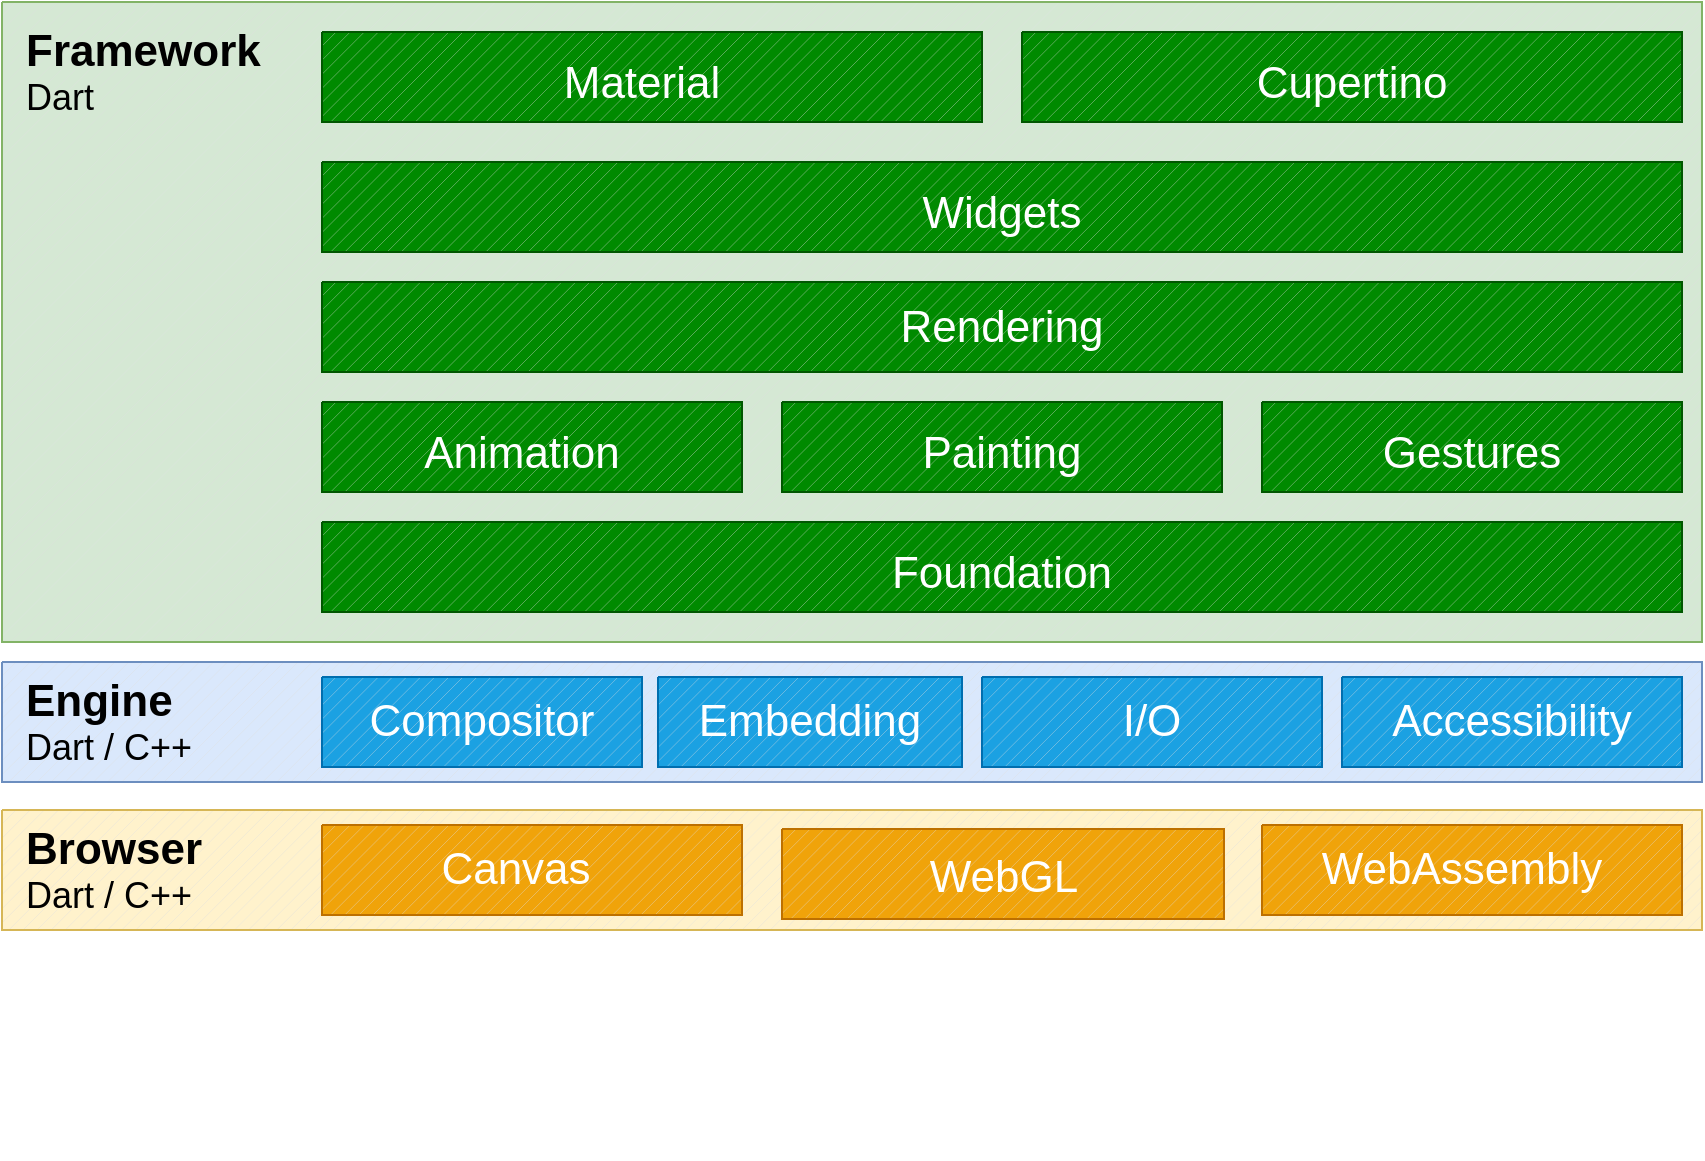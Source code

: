 <mxfile version="26.0.11">
  <diagram name="Page-1" id="iEswzy7BcGWgSbrlDjEJ">
    <mxGraphModel dx="1226" dy="753" grid="1" gridSize="10" guides="1" tooltips="1" connect="1" arrows="1" fold="1" page="1" pageScale="1" pageWidth="850" pageHeight="1100" math="0" shadow="0">
      <root>
        <mxCell id="0" />
        <mxCell id="1" parent="0" />
        <mxCell id="eU0kjX7wS5xwUF7xRdHj-2" value="" style="verticalLabelPosition=bottom;verticalAlign=top;html=1;shape=mxgraph.basic.patternFillRect;fillStyle=diag;step=5;fillStrokeWidth=0.2;fillStrokeColor=#dddddd;fillColor=#d5e8d4;strokeColor=#82b366;align=center;fontFamily=Helvetica;fontSize=12;fontColor=light-dark(#ffffff, #ededed);" parent="1" vertex="1">
          <mxGeometry x="20" y="70" width="850" height="320" as="geometry" />
        </mxCell>
        <mxCell id="eU0kjX7wS5xwUF7xRdHj-3" value="" style="verticalLabelPosition=bottom;verticalAlign=top;html=1;shape=mxgraph.basic.patternFillRect;fillStyle=diag;step=5;fillStrokeWidth=0.2;fillStrokeColor=#dddddd;fillColor=#fff2cc;strokeColor=#d6b656;labelBackgroundColor=default;textShadow=1;" parent="1" vertex="1">
          <mxGeometry x="20" y="474" width="850" height="60" as="geometry" />
        </mxCell>
        <mxCell id="eU0kjX7wS5xwUF7xRdHj-4" value="&lt;font style=&quot;font-size: 22px;&quot;&gt;&lt;b&gt;Framework&lt;/b&gt;&lt;/font&gt;&lt;div&gt;&lt;font style=&quot;font-size: 18px;&quot;&gt;Dart&lt;/font&gt;&lt;/div&gt;" style="text;html=1;align=left;verticalAlign=middle;whiteSpace=wrap;rounded=0;" parent="1" vertex="1">
          <mxGeometry x="30" y="80" width="120" height="50" as="geometry" />
        </mxCell>
        <mxCell id="eU0kjX7wS5xwUF7xRdHj-6" style="edgeStyle=orthogonalEdgeStyle;rounded=0;orthogonalLoop=1;jettySize=auto;html=1;exitX=0.5;exitY=1;exitDx=0;exitDy=0;" parent="1" edge="1">
          <mxGeometry relative="1" as="geometry">
            <mxPoint x="165" y="640" as="sourcePoint" />
            <mxPoint x="165" y="640" as="targetPoint" />
          </mxGeometry>
        </mxCell>
        <mxCell id="eU0kjX7wS5xwUF7xRdHj-7" value="&lt;font style=&quot;font-size: 22px;&quot;&gt;&lt;b&gt;Browser&lt;/b&gt;&lt;/font&gt;&lt;div&gt;&lt;font style=&quot;font-size: 18px;&quot;&gt;Dart / C++&lt;/font&gt;&lt;/div&gt;" style="text;html=1;align=left;verticalAlign=middle;whiteSpace=wrap;rounded=0;" parent="1" vertex="1">
          <mxGeometry x="30" y="489" width="150" height="30" as="geometry" />
        </mxCell>
        <mxCell id="eU0kjX7wS5xwUF7xRdHj-10" value="" style="verticalLabelPosition=bottom;verticalAlign=top;html=1;shape=mxgraph.basic.patternFillRect;fillStyle=diag;step=5;fillStrokeWidth=0.2;fillStrokeColor=#dddddd;fillColor=#008a00;fontColor=#ffffff;strokeColor=#005700;" parent="1" vertex="1">
          <mxGeometry x="180" y="85" width="330" height="45" as="geometry" />
        </mxCell>
        <mxCell id="eU0kjX7wS5xwUF7xRdHj-11" value="" style="verticalLabelPosition=bottom;verticalAlign=top;html=1;shape=mxgraph.basic.patternFillRect;fillStyle=diag;step=5;fillStrokeWidth=0.2;fillStrokeColor=#dddddd;fillColor=#008a00;fontColor=#ffffff;strokeColor=#005700;" parent="1" vertex="1">
          <mxGeometry x="530" y="85" width="330" height="45" as="geometry" />
        </mxCell>
        <mxCell id="eU0kjX7wS5xwUF7xRdHj-12" value="&lt;font style=&quot;font-size: 22px;&quot;&gt;Material&lt;/font&gt;" style="text;html=1;align=center;verticalAlign=middle;whiteSpace=wrap;rounded=0;fontSize=28;fontColor=light-dark(#ffffff, #ededed);" parent="1" vertex="1">
          <mxGeometry x="300" y="92.5" width="80" height="30" as="geometry" />
        </mxCell>
        <mxCell id="eU0kjX7wS5xwUF7xRdHj-13" value="&lt;font style=&quot;font-size: 22px;&quot;&gt;Cupertino&lt;/font&gt;" style="text;html=1;align=center;verticalAlign=middle;whiteSpace=wrap;rounded=0;fontSize=28;fontColor=light-dark(#ffffff, #ededed);" parent="1" vertex="1">
          <mxGeometry x="655" y="92.5" width="80" height="30" as="geometry" />
        </mxCell>
        <mxCell id="eU0kjX7wS5xwUF7xRdHj-14" value="" style="verticalLabelPosition=bottom;verticalAlign=top;html=1;shape=mxgraph.basic.patternFillRect;fillStyle=diag;step=5;fillStrokeWidth=0.2;fillStrokeColor=#dddddd;fillColor=#008a00;fontColor=#ffffff;strokeColor=#005700;" parent="1" vertex="1">
          <mxGeometry x="180" y="150" width="680" height="45" as="geometry" />
        </mxCell>
        <mxCell id="eU0kjX7wS5xwUF7xRdHj-15" value="" style="verticalLabelPosition=bottom;verticalAlign=top;html=1;shape=mxgraph.basic.patternFillRect;fillStyle=diag;step=5;fillStrokeWidth=0.2;fillStrokeColor=#dddddd;fillColor=#008a00;fontColor=#ffffff;strokeColor=#005700;" parent="1" vertex="1">
          <mxGeometry x="180" y="210" width="680" height="45" as="geometry" />
        </mxCell>
        <mxCell id="eU0kjX7wS5xwUF7xRdHj-16" value="" style="verticalLabelPosition=bottom;verticalAlign=top;html=1;shape=mxgraph.basic.patternFillRect;fillStyle=diag;step=5;fillStrokeWidth=0.2;fillStrokeColor=#dddddd;fillColor=#008a00;fontColor=#ffffff;strokeColor=#005700;" parent="1" vertex="1">
          <mxGeometry x="180" y="330" width="680" height="45" as="geometry" />
        </mxCell>
        <mxCell id="eU0kjX7wS5xwUF7xRdHj-17" value="" style="verticalLabelPosition=bottom;verticalAlign=top;html=1;shape=mxgraph.basic.patternFillRect;fillStyle=diag;step=5;fillStrokeWidth=0.2;fillStrokeColor=#dddddd;fillColor=#008a00;fontColor=#ffffff;strokeColor=#005700;" parent="1" vertex="1">
          <mxGeometry x="180" y="270" width="210" height="45" as="geometry" />
        </mxCell>
        <mxCell id="eU0kjX7wS5xwUF7xRdHj-19" value="&lt;font style=&quot;font-size: 22px;&quot;&gt;Widgets&lt;/font&gt;&lt;span style=&quot;color: rgba(0, 0, 0, 0); font-family: monospace; font-size: 0px; text-align: start; text-wrap-mode: nowrap;&quot;&gt;%3CmxGraphModel%3E%3Croot%3E%3CmxCell%20id%3D%220%22%2F%3E%3CmxCell%20id%3D%221%22%20parent%3D%220%22%2F%3E%3CmxCell%20id%3D%222%22%20value%3D%22%26lt%3Bfont%20style%3D%26quot%3Bfont-size%3A%2022px%3B%26quot%3B%26gt%3BMaterial%26lt%3B%2Ffont%26gt%3B%22%20style%3D%22text%3Bhtml%3D1%3Balign%3Dcenter%3BverticalAlign%3Dmiddle%3BwhiteSpace%3Dwrap%3Brounded%3D0%3BfontSize%3D28%3BfontColor%3Dlight-dark(%23ffffff%2C%20%23ededed)%3B%22%20vertex%3D%221%22%20parent%3D%221%22%3E%3CmxGeometry%20x%3D%22300%22%20y%3D%2292.5%22%20width%3D%2280%22%20height%3D%2230%22%20as%3D%22geometry%22%2F%3E%3C%2FmxCell%3E%3C%2Froot%3E%3C%2FmxGraphModel%3E&lt;/span&gt;" style="text;html=1;align=center;verticalAlign=middle;whiteSpace=wrap;rounded=0;fontSize=28;fontColor=light-dark(#ffffff, #ededed);" parent="1" vertex="1">
          <mxGeometry x="480" y="157.5" width="80" height="30" as="geometry" />
        </mxCell>
        <mxCell id="eU0kjX7wS5xwUF7xRdHj-20" value="&lt;span style=&quot;font-size: 22px;&quot;&gt;Rendering&lt;/span&gt;" style="text;html=1;align=center;verticalAlign=middle;whiteSpace=wrap;rounded=0;fontSize=28;fontColor=light-dark(#ffffff, #ededed);" parent="1" vertex="1">
          <mxGeometry x="480" y="215" width="80" height="30" as="geometry" />
        </mxCell>
        <mxCell id="eU0kjX7wS5xwUF7xRdHj-21" value="&lt;span style=&quot;font-size: 22px;&quot;&gt;Foundation&lt;/span&gt;" style="text;html=1;align=center;verticalAlign=middle;whiteSpace=wrap;rounded=0;fontSize=28;fontColor=light-dark(#ffffff, #ededed);" parent="1" vertex="1">
          <mxGeometry x="480" y="337.5" width="80" height="30" as="geometry" />
        </mxCell>
        <mxCell id="eU0kjX7wS5xwUF7xRdHj-23" value="" style="verticalLabelPosition=bottom;verticalAlign=top;html=1;shape=mxgraph.basic.patternFillRect;fillStyle=diag;step=5;fillStrokeWidth=0.2;fillStrokeColor=#dddddd;fillColor=#008a00;fontColor=#ffffff;strokeColor=#005700;" parent="1" vertex="1">
          <mxGeometry x="410" y="270" width="220" height="45" as="geometry" />
        </mxCell>
        <mxCell id="eU0kjX7wS5xwUF7xRdHj-24" value="" style="verticalLabelPosition=bottom;verticalAlign=top;html=1;shape=mxgraph.basic.patternFillRect;fillStyle=diag;step=5;fillStrokeWidth=0.2;fillStrokeColor=#dddddd;fillColor=#008a00;fontColor=#ffffff;strokeColor=#005700;" parent="1" vertex="1">
          <mxGeometry x="650" y="270" width="210" height="45" as="geometry" />
        </mxCell>
        <mxCell id="eU0kjX7wS5xwUF7xRdHj-25" value="&lt;span style=&quot;font-size: 22px;&quot;&gt;Animation&lt;/span&gt;" style="text;html=1;align=center;verticalAlign=middle;whiteSpace=wrap;rounded=0;fontSize=28;fontColor=light-dark(#ffffff, #ededed);" parent="1" vertex="1">
          <mxGeometry x="240" y="275" width="80" height="35" as="geometry" />
        </mxCell>
        <mxCell id="eU0kjX7wS5xwUF7xRdHj-26" value="&lt;span style=&quot;font-size: 22px;&quot;&gt;Gestures&lt;/span&gt;" style="text;html=1;align=center;verticalAlign=middle;whiteSpace=wrap;rounded=0;fontSize=28;fontColor=light-dark(#ffffff, #ededed);" parent="1" vertex="1">
          <mxGeometry x="715" y="275" width="80" height="35" as="geometry" />
        </mxCell>
        <mxCell id="eU0kjX7wS5xwUF7xRdHj-27" value="&lt;span style=&quot;font-size: 22px;&quot;&gt;Painting&lt;/span&gt;" style="text;html=1;align=center;verticalAlign=middle;whiteSpace=wrap;rounded=0;fontSize=28;fontColor=light-dark(#ffffff, #ededed);" parent="1" vertex="1">
          <mxGeometry x="480" y="275" width="80" height="35" as="geometry" />
        </mxCell>
        <mxCell id="eU0kjX7wS5xwUF7xRdHj-29" value="" style="verticalLabelPosition=bottom;verticalAlign=top;html=1;shape=mxgraph.basic.patternFillRect;fillStyle=diag;step=5;fillStrokeWidth=0.2;fillStrokeColor=#dddddd;fillColor=#f0a30a;fontColor=#000000;strokeColor=#BD7000;" parent="1" vertex="1">
          <mxGeometry x="180" y="481.5" width="210" height="45" as="geometry" />
        </mxCell>
        <mxCell id="eU0kjX7wS5xwUF7xRdHj-30" value="" style="verticalLabelPosition=bottom;verticalAlign=top;html=1;shape=mxgraph.basic.patternFillRect;fillStyle=diag;step=5;fillStrokeWidth=0.2;fillStrokeColor=#dddddd;fillColor=#f0a30a;fontColor=#000000;strokeColor=#BD7000;" parent="1" vertex="1">
          <mxGeometry x="650" y="481.5" width="210" height="45" as="geometry" />
        </mxCell>
        <mxCell id="eU0kjX7wS5xwUF7xRdHj-34" value="&lt;font style=&quot;font-size: 22px; color: rgb(255, 255, 255);&quot;&gt;Canvas&lt;/font&gt;" style="text;html=1;align=center;verticalAlign=middle;whiteSpace=wrap;rounded=0;" parent="1" vertex="1">
          <mxGeometry x="247" y="489" width="60" height="30" as="geometry" />
        </mxCell>
        <mxCell id="eU0kjX7wS5xwUF7xRdHj-35" value="&lt;font style=&quot;font-size: 22px; color: rgb(255, 255, 255);&quot;&gt;WebAssembly&lt;/font&gt;" style="text;html=1;align=center;verticalAlign=middle;whiteSpace=wrap;rounded=0;" parent="1" vertex="1">
          <mxGeometry x="720" y="489" width="60" height="30" as="geometry" />
        </mxCell>
        <mxCell id="7qe8jE41nwvI0GSgo9u9-1" value="" style="verticalLabelPosition=bottom;verticalAlign=top;html=1;shape=mxgraph.basic.patternFillRect;fillStyle=diag;step=5;fillStrokeWidth=0.2;fillStrokeColor=#dddddd;fillColor=#dae8fc;strokeColor=#6c8ebf;labelBackgroundColor=default;textShadow=1;" parent="1" vertex="1">
          <mxGeometry x="20" y="400" width="850" height="60" as="geometry" />
        </mxCell>
        <mxCell id="7qe8jE41nwvI0GSgo9u9-2" value="&lt;font style=&quot;font-size: 22px;&quot;&gt;&lt;b&gt;Engine&lt;/b&gt;&lt;/font&gt;&lt;div&gt;&lt;font style=&quot;font-size: 18px;&quot;&gt;Dart / C++&lt;/font&gt;&lt;/div&gt;" style="text;html=1;align=left;verticalAlign=middle;whiteSpace=wrap;rounded=0;" parent="1" vertex="1">
          <mxGeometry x="30" y="415" width="150" height="30" as="geometry" />
        </mxCell>
        <mxCell id="7qe8jE41nwvI0GSgo9u9-3" value="" style="verticalLabelPosition=bottom;verticalAlign=top;html=1;shape=mxgraph.basic.patternFillRect;fillStyle=diag;step=5;fillStrokeWidth=0.2;fillStrokeColor=#dddddd;fillColor=#1ba1e2;fontColor=#ffffff;strokeColor=#006EAF;" parent="1" vertex="1">
          <mxGeometry x="180" y="407.5" width="160" height="45" as="geometry" />
        </mxCell>
        <mxCell id="7qe8jE41nwvI0GSgo9u9-4" value="" style="verticalLabelPosition=bottom;verticalAlign=top;html=1;shape=mxgraph.basic.patternFillRect;fillStyle=diag;step=5;fillStrokeWidth=0.2;fillStrokeColor=#dddddd;fillColor=#1ba1e2;fontColor=#ffffff;strokeColor=#006EAF;" parent="1" vertex="1">
          <mxGeometry x="348" y="407.5" width="152" height="45" as="geometry" />
        </mxCell>
        <mxCell id="7qe8jE41nwvI0GSgo9u9-5" value="" style="verticalLabelPosition=bottom;verticalAlign=top;html=1;shape=mxgraph.basic.patternFillRect;fillStyle=diag;step=5;fillStrokeWidth=0.2;fillStrokeColor=#dddddd;fillColor=#1ba1e2;fontColor=#ffffff;strokeColor=#006EAF;" parent="1" vertex="1">
          <mxGeometry x="510" y="407.5" width="170" height="45" as="geometry" />
        </mxCell>
        <mxCell id="7qe8jE41nwvI0GSgo9u9-6" value="" style="verticalLabelPosition=bottom;verticalAlign=top;html=1;shape=mxgraph.basic.patternFillRect;fillStyle=diag;step=5;fillStrokeWidth=0.2;fillStrokeColor=#dddddd;fillColor=#1ba1e2;fontColor=#ffffff;strokeColor=#006EAF;" parent="1" vertex="1">
          <mxGeometry x="690" y="407.5" width="170" height="45" as="geometry" />
        </mxCell>
        <mxCell id="7qe8jE41nwvI0GSgo9u9-7" value="&lt;font style=&quot;font-size: 22px; color: rgb(255, 255, 255);&quot;&gt;Compositor&lt;/font&gt;" style="text;html=1;align=center;verticalAlign=middle;whiteSpace=wrap;rounded=0;" parent="1" vertex="1">
          <mxGeometry x="230" y="415" width="60" height="30" as="geometry" />
        </mxCell>
        <mxCell id="7qe8jE41nwvI0GSgo9u9-8" value="&lt;font style=&quot;font-size: 22px; color: rgb(255, 255, 255);&quot;&gt;Embedding&lt;/font&gt;" style="text;html=1;align=center;verticalAlign=middle;whiteSpace=wrap;rounded=0;" parent="1" vertex="1">
          <mxGeometry x="394" y="415" width="60" height="30" as="geometry" />
        </mxCell>
        <mxCell id="7qe8jE41nwvI0GSgo9u9-9" value="&lt;font style=&quot;font-size: 22px; color: rgb(255, 255, 255);&quot;&gt;I/O&lt;/font&gt;" style="text;html=1;align=center;verticalAlign=middle;whiteSpace=wrap;rounded=0;" parent="1" vertex="1">
          <mxGeometry x="565" y="415" width="60" height="30" as="geometry" />
        </mxCell>
        <mxCell id="7qe8jE41nwvI0GSgo9u9-10" value="&lt;font style=&quot;font-size: 22px; color: rgb(255, 255, 255);&quot;&gt;Accessibility&lt;/font&gt;" style="text;html=1;align=center;verticalAlign=middle;whiteSpace=wrap;rounded=0;" parent="1" vertex="1">
          <mxGeometry x="745" y="415" width="60" height="30" as="geometry" />
        </mxCell>
        <mxCell id="NK9HXle7FpP0BrMxsV12-1" value="" style="verticalLabelPosition=bottom;verticalAlign=top;html=1;shape=mxgraph.basic.patternFillRect;fillStyle=diag;step=5;fillStrokeWidth=0.2;fillStrokeColor=#dddddd;fillColor=#f0a30a;fontColor=#000000;strokeColor=#BD7000;" parent="1" vertex="1">
          <mxGeometry x="410" y="483.5" width="221" height="45" as="geometry" />
        </mxCell>
        <mxCell id="NK9HXle7FpP0BrMxsV12-2" value="&lt;font style=&quot;font-size: 22px; color: rgb(255, 255, 255);&quot;&gt;WebGL&lt;/font&gt;" style="text;html=1;align=center;verticalAlign=middle;whiteSpace=wrap;rounded=0;" parent="1" vertex="1">
          <mxGeometry x="491" y="493" width="60" height="30" as="geometry" />
        </mxCell>
      </root>
    </mxGraphModel>
  </diagram>
</mxfile>
